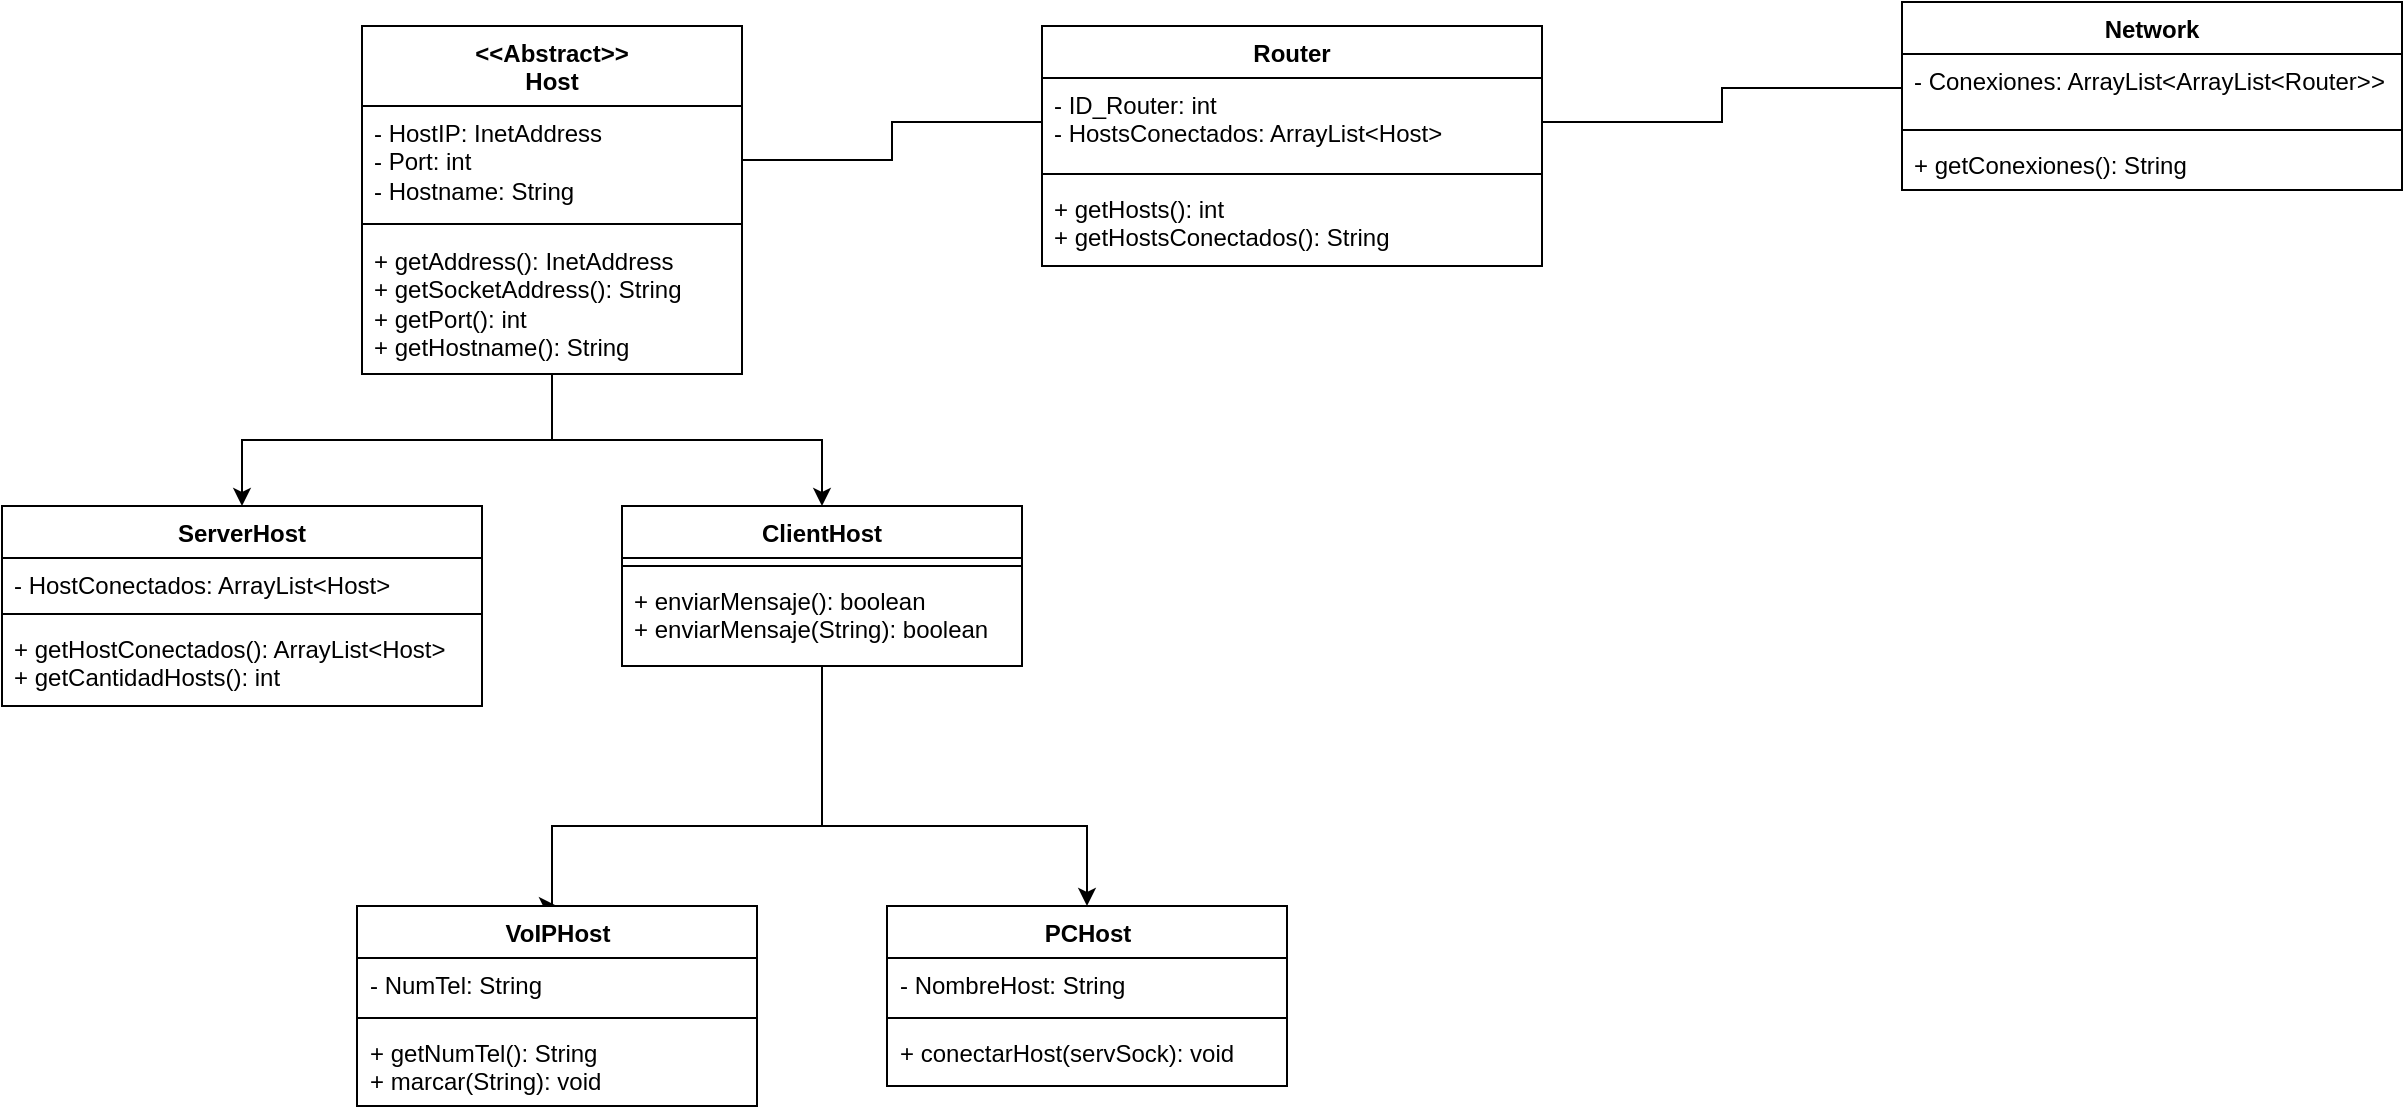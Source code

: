 <mxfile version="28.1.2">
  <diagram name="Page-1" id="_ua-tc9vCiNMp5dRCIal">
    <mxGraphModel dx="1382" dy="872" grid="1" gridSize="10" guides="1" tooltips="1" connect="1" arrows="1" fold="1" page="1" pageScale="1" pageWidth="850" pageHeight="1100" math="0" shadow="0">
      <root>
        <mxCell id="0" />
        <mxCell id="1" parent="0" />
        <mxCell id="sbm1gv4ZaikPsXmlKyeg-27" value="" style="edgeStyle=orthogonalEdgeStyle;rounded=0;orthogonalLoop=1;jettySize=auto;html=1;entryX=0.5;entryY=0;entryDx=0;entryDy=0;" parent="1" source="sbm1gv4ZaikPsXmlKyeg-1" target="sbm1gv4ZaikPsXmlKyeg-9" edge="1">
          <mxGeometry relative="1" as="geometry" />
        </mxCell>
        <mxCell id="sbm1gv4ZaikPsXmlKyeg-1" value="&lt;div&gt;&amp;lt;&amp;lt;Abstract&amp;gt;&amp;gt;&lt;/div&gt;Host" style="swimlane;fontStyle=1;align=center;verticalAlign=top;childLayout=stackLayout;horizontal=1;startSize=40;horizontalStack=0;resizeParent=1;resizeParentMax=0;resizeLast=0;collapsible=1;marginBottom=0;whiteSpace=wrap;html=1;" parent="1" vertex="1">
          <mxGeometry x="340" y="220" width="190" height="174" as="geometry" />
        </mxCell>
        <mxCell id="sbm1gv4ZaikPsXmlKyeg-2" value="- HostIP: InetAddress&lt;div&gt;- Port: int&lt;/div&gt;&lt;div&gt;- Hostname: String&lt;/div&gt;" style="text;strokeColor=none;fillColor=none;align=left;verticalAlign=top;spacingLeft=4;spacingRight=4;overflow=hidden;rotatable=0;points=[[0,0.5],[1,0.5]];portConstraint=eastwest;whiteSpace=wrap;html=1;" parent="sbm1gv4ZaikPsXmlKyeg-1" vertex="1">
          <mxGeometry y="40" width="190" height="54" as="geometry" />
        </mxCell>
        <mxCell id="sbm1gv4ZaikPsXmlKyeg-3" value="" style="line;strokeWidth=1;fillColor=none;align=left;verticalAlign=middle;spacingTop=-1;spacingLeft=3;spacingRight=3;rotatable=0;labelPosition=right;points=[];portConstraint=eastwest;strokeColor=inherit;" parent="sbm1gv4ZaikPsXmlKyeg-1" vertex="1">
          <mxGeometry y="94" width="190" height="10" as="geometry" />
        </mxCell>
        <mxCell id="sbm1gv4ZaikPsXmlKyeg-4" value="+ getAddress(): InetAddress&lt;div&gt;+ getSocketAddress(): String&lt;/div&gt;&lt;div&gt;+ getPort(): int&lt;/div&gt;&lt;div&gt;+ getHostname(): String&lt;/div&gt;" style="text;strokeColor=none;fillColor=none;align=left;verticalAlign=top;spacingLeft=4;spacingRight=4;overflow=hidden;rotatable=0;points=[[0,0.5],[1,0.5]];portConstraint=eastwest;whiteSpace=wrap;html=1;" parent="sbm1gv4ZaikPsXmlKyeg-1" vertex="1">
          <mxGeometry y="104" width="190" height="70" as="geometry" />
        </mxCell>
        <mxCell id="sbm1gv4ZaikPsXmlKyeg-5" value="ServerHost" style="swimlane;fontStyle=1;align=center;verticalAlign=top;childLayout=stackLayout;horizontal=1;startSize=26;horizontalStack=0;resizeParent=1;resizeParentMax=0;resizeLast=0;collapsible=1;marginBottom=0;whiteSpace=wrap;html=1;" parent="1" vertex="1">
          <mxGeometry x="160" y="460" width="240" height="100" as="geometry" />
        </mxCell>
        <mxCell id="sbm1gv4ZaikPsXmlKyeg-6" value="- HostConectados: ArrayList&amp;lt;Host&amp;gt;" style="text;strokeColor=none;fillColor=none;align=left;verticalAlign=top;spacingLeft=4;spacingRight=4;overflow=hidden;rotatable=0;points=[[0,0.5],[1,0.5]];portConstraint=eastwest;whiteSpace=wrap;html=1;" parent="sbm1gv4ZaikPsXmlKyeg-5" vertex="1">
          <mxGeometry y="26" width="240" height="24" as="geometry" />
        </mxCell>
        <mxCell id="sbm1gv4ZaikPsXmlKyeg-7" value="" style="line;strokeWidth=1;fillColor=none;align=left;verticalAlign=middle;spacingTop=-1;spacingLeft=3;spacingRight=3;rotatable=0;labelPosition=right;points=[];portConstraint=eastwest;strokeColor=inherit;" parent="sbm1gv4ZaikPsXmlKyeg-5" vertex="1">
          <mxGeometry y="50" width="240" height="8" as="geometry" />
        </mxCell>
        <mxCell id="sbm1gv4ZaikPsXmlKyeg-8" value="+ getHostConectados(): ArrayList&amp;lt;Host&amp;gt;&lt;div&gt;+ getCantidadHosts(): int&lt;/div&gt;" style="text;strokeColor=none;fillColor=none;align=left;verticalAlign=top;spacingLeft=4;spacingRight=4;overflow=hidden;rotatable=0;points=[[0,0.5],[1,0.5]];portConstraint=eastwest;whiteSpace=wrap;html=1;" parent="sbm1gv4ZaikPsXmlKyeg-5" vertex="1">
          <mxGeometry y="58" width="240" height="42" as="geometry" />
        </mxCell>
        <mxCell id="sbm1gv4ZaikPsXmlKyeg-9" value="ClientHost" style="swimlane;fontStyle=1;align=center;verticalAlign=top;childLayout=stackLayout;horizontal=1;startSize=26;horizontalStack=0;resizeParent=1;resizeParentMax=0;resizeLast=0;collapsible=1;marginBottom=0;whiteSpace=wrap;html=1;" parent="1" vertex="1">
          <mxGeometry x="470" y="460" width="200" height="80" as="geometry" />
        </mxCell>
        <mxCell id="sbm1gv4ZaikPsXmlKyeg-11" value="" style="line;strokeWidth=1;fillColor=none;align=left;verticalAlign=middle;spacingTop=-1;spacingLeft=3;spacingRight=3;rotatable=0;labelPosition=right;points=[];portConstraint=eastwest;strokeColor=inherit;" parent="sbm1gv4ZaikPsXmlKyeg-9" vertex="1">
          <mxGeometry y="26" width="200" height="8" as="geometry" />
        </mxCell>
        <mxCell id="sbm1gv4ZaikPsXmlKyeg-12" value="&lt;div&gt;&lt;span style=&quot;background-color: transparent; color: light-dark(rgb(0, 0, 0), rgb(255, 255, 255));&quot;&gt;+ enviarMensaje(): boolean&lt;/span&gt;&lt;/div&gt;&lt;div&gt;+ enviarMensaje(String): boolean&lt;/div&gt;" style="text;strokeColor=none;fillColor=none;align=left;verticalAlign=top;spacingLeft=4;spacingRight=4;overflow=hidden;rotatable=0;points=[[0,0.5],[1,0.5]];portConstraint=eastwest;whiteSpace=wrap;html=1;" parent="sbm1gv4ZaikPsXmlKyeg-9" vertex="1">
          <mxGeometry y="34" width="200" height="46" as="geometry" />
        </mxCell>
        <mxCell id="sbm1gv4ZaikPsXmlKyeg-13" value="Network" style="swimlane;fontStyle=1;align=center;verticalAlign=top;childLayout=stackLayout;horizontal=1;startSize=26;horizontalStack=0;resizeParent=1;resizeParentMax=0;resizeLast=0;collapsible=1;marginBottom=0;whiteSpace=wrap;html=1;" parent="1" vertex="1">
          <mxGeometry x="1110" y="208" width="250" height="94" as="geometry" />
        </mxCell>
        <mxCell id="sbm1gv4ZaikPsXmlKyeg-14" value="- Conexiones: ArrayList&amp;lt;ArrayList&amp;lt;Router&amp;gt;&amp;gt;" style="text;strokeColor=none;fillColor=none;align=left;verticalAlign=top;spacingLeft=4;spacingRight=4;overflow=hidden;rotatable=0;points=[[0,0.5],[1,0.5]];portConstraint=eastwest;whiteSpace=wrap;html=1;" parent="sbm1gv4ZaikPsXmlKyeg-13" vertex="1">
          <mxGeometry y="26" width="250" height="34" as="geometry" />
        </mxCell>
        <mxCell id="sbm1gv4ZaikPsXmlKyeg-15" value="" style="line;strokeWidth=1;fillColor=none;align=left;verticalAlign=middle;spacingTop=-1;spacingLeft=3;spacingRight=3;rotatable=0;labelPosition=right;points=[];portConstraint=eastwest;strokeColor=inherit;" parent="sbm1gv4ZaikPsXmlKyeg-13" vertex="1">
          <mxGeometry y="60" width="250" height="8" as="geometry" />
        </mxCell>
        <mxCell id="sbm1gv4ZaikPsXmlKyeg-16" value="+ getConexiones(): String" style="text;strokeColor=none;fillColor=none;align=left;verticalAlign=top;spacingLeft=4;spacingRight=4;overflow=hidden;rotatable=0;points=[[0,0.5],[1,0.5]];portConstraint=eastwest;whiteSpace=wrap;html=1;" parent="sbm1gv4ZaikPsXmlKyeg-13" vertex="1">
          <mxGeometry y="68" width="250" height="26" as="geometry" />
        </mxCell>
        <mxCell id="sbm1gv4ZaikPsXmlKyeg-28" style="edgeStyle=orthogonalEdgeStyle;rounded=0;orthogonalLoop=1;jettySize=auto;html=1;exitX=0.5;exitY=0;exitDx=0;exitDy=0;entryX=0.5;entryY=1.014;entryDx=0;entryDy=0;entryPerimeter=0;startArrow=classic;startFill=1;endArrow=none;endFill=0;" parent="1" source="sbm1gv4ZaikPsXmlKyeg-5" target="sbm1gv4ZaikPsXmlKyeg-4" edge="1">
          <mxGeometry relative="1" as="geometry" />
        </mxCell>
        <mxCell id="_wKGAfRrMuPEUUYcMXcG-1" value="Router" style="swimlane;fontStyle=1;align=center;verticalAlign=top;childLayout=stackLayout;horizontal=1;startSize=26;horizontalStack=0;resizeParent=1;resizeParentMax=0;resizeLast=0;collapsible=1;marginBottom=0;whiteSpace=wrap;html=1;" vertex="1" parent="1">
          <mxGeometry x="680" y="220" width="250" height="120" as="geometry" />
        </mxCell>
        <mxCell id="_wKGAfRrMuPEUUYcMXcG-2" value="- ID_Router: int&lt;div&gt;- HostsConectados: ArrayList&amp;lt;Host&amp;gt;&lt;/div&gt;" style="text;strokeColor=none;fillColor=none;align=left;verticalAlign=top;spacingLeft=4;spacingRight=4;overflow=hidden;rotatable=0;points=[[0,0.5],[1,0.5]];portConstraint=eastwest;whiteSpace=wrap;html=1;" vertex="1" parent="_wKGAfRrMuPEUUYcMXcG-1">
          <mxGeometry y="26" width="250" height="44" as="geometry" />
        </mxCell>
        <mxCell id="_wKGAfRrMuPEUUYcMXcG-3" value="" style="line;strokeWidth=1;fillColor=none;align=left;verticalAlign=middle;spacingTop=-1;spacingLeft=3;spacingRight=3;rotatable=0;labelPosition=right;points=[];portConstraint=eastwest;strokeColor=inherit;" vertex="1" parent="_wKGAfRrMuPEUUYcMXcG-1">
          <mxGeometry y="70" width="250" height="8" as="geometry" />
        </mxCell>
        <mxCell id="_wKGAfRrMuPEUUYcMXcG-4" value="+ getHosts(): int&lt;div&gt;+ getHostsConectados(): String&lt;/div&gt;" style="text;strokeColor=none;fillColor=none;align=left;verticalAlign=top;spacingLeft=4;spacingRight=4;overflow=hidden;rotatable=0;points=[[0,0.5],[1,0.5]];portConstraint=eastwest;whiteSpace=wrap;html=1;" vertex="1" parent="_wKGAfRrMuPEUUYcMXcG-1">
          <mxGeometry y="78" width="250" height="42" as="geometry" />
        </mxCell>
        <mxCell id="_wKGAfRrMuPEUUYcMXcG-5" style="edgeStyle=orthogonalEdgeStyle;rounded=0;orthogonalLoop=1;jettySize=auto;html=1;exitX=1;exitY=0.5;exitDx=0;exitDy=0;entryX=0;entryY=0.5;entryDx=0;entryDy=0;endArrow=none;endFill=0;" edge="1" parent="1" source="sbm1gv4ZaikPsXmlKyeg-2" target="_wKGAfRrMuPEUUYcMXcG-2">
          <mxGeometry relative="1" as="geometry" />
        </mxCell>
        <mxCell id="_wKGAfRrMuPEUUYcMXcG-6" style="edgeStyle=orthogonalEdgeStyle;rounded=0;orthogonalLoop=1;jettySize=auto;html=1;exitX=1;exitY=0.5;exitDx=0;exitDy=0;entryX=0;entryY=0.5;entryDx=0;entryDy=0;endArrow=none;endFill=0;" edge="1" parent="1" source="_wKGAfRrMuPEUUYcMXcG-2" target="sbm1gv4ZaikPsXmlKyeg-14">
          <mxGeometry relative="1" as="geometry" />
        </mxCell>
        <mxCell id="_wKGAfRrMuPEUUYcMXcG-16" style="edgeStyle=orthogonalEdgeStyle;rounded=0;orthogonalLoop=1;jettySize=auto;html=1;exitX=0.5;exitY=0;exitDx=0;exitDy=0;entryX=0.5;entryY=1;entryDx=0;entryDy=0;startArrow=classic;startFill=1;endArrow=none;endFill=0;" edge="1" parent="1" source="_wKGAfRrMuPEUUYcMXcG-8" target="sbm1gv4ZaikPsXmlKyeg-9">
          <mxGeometry relative="1" as="geometry">
            <Array as="points">
              <mxPoint x="435" y="620" />
              <mxPoint x="570" y="620" />
            </Array>
          </mxGeometry>
        </mxCell>
        <mxCell id="_wKGAfRrMuPEUUYcMXcG-8" value="VoIPHost" style="swimlane;fontStyle=1;align=center;verticalAlign=top;childLayout=stackLayout;horizontal=1;startSize=26;horizontalStack=0;resizeParent=1;resizeParentMax=0;resizeLast=0;collapsible=1;marginBottom=0;whiteSpace=wrap;html=1;" vertex="1" parent="1">
          <mxGeometry x="337.5" y="660" width="200" height="100" as="geometry" />
        </mxCell>
        <mxCell id="_wKGAfRrMuPEUUYcMXcG-9" value="- NumTel: String" style="text;strokeColor=none;fillColor=none;align=left;verticalAlign=top;spacingLeft=4;spacingRight=4;overflow=hidden;rotatable=0;points=[[0,0.5],[1,0.5]];portConstraint=eastwest;whiteSpace=wrap;html=1;" vertex="1" parent="_wKGAfRrMuPEUUYcMXcG-8">
          <mxGeometry y="26" width="200" height="26" as="geometry" />
        </mxCell>
        <mxCell id="_wKGAfRrMuPEUUYcMXcG-10" value="" style="line;strokeWidth=1;fillColor=none;align=left;verticalAlign=middle;spacingTop=-1;spacingLeft=3;spacingRight=3;rotatable=0;labelPosition=right;points=[];portConstraint=eastwest;strokeColor=inherit;" vertex="1" parent="_wKGAfRrMuPEUUYcMXcG-8">
          <mxGeometry y="52" width="200" height="8" as="geometry" />
        </mxCell>
        <mxCell id="_wKGAfRrMuPEUUYcMXcG-11" value="+ getNumTel(): String&lt;div&gt;+ marcar(String): void&lt;/div&gt;" style="text;strokeColor=none;fillColor=none;align=left;verticalAlign=top;spacingLeft=4;spacingRight=4;overflow=hidden;rotatable=0;points=[[0,0.5],[1,0.5]];portConstraint=eastwest;whiteSpace=wrap;html=1;" vertex="1" parent="_wKGAfRrMuPEUUYcMXcG-8">
          <mxGeometry y="60" width="200" height="40" as="geometry" />
        </mxCell>
        <mxCell id="_wKGAfRrMuPEUUYcMXcG-17" style="edgeStyle=orthogonalEdgeStyle;rounded=0;orthogonalLoop=1;jettySize=auto;html=1;exitX=0.5;exitY=0;exitDx=0;exitDy=0;startArrow=classic;startFill=1;endArrow=none;endFill=0;" edge="1" parent="1" source="_wKGAfRrMuPEUUYcMXcG-12">
          <mxGeometry relative="1" as="geometry">
            <mxPoint x="570" y="590" as="targetPoint" />
            <Array as="points">
              <mxPoint x="700" y="620" />
              <mxPoint x="571" y="620" />
            </Array>
          </mxGeometry>
        </mxCell>
        <mxCell id="_wKGAfRrMuPEUUYcMXcG-12" value="PCHost" style="swimlane;fontStyle=1;align=center;verticalAlign=top;childLayout=stackLayout;horizontal=1;startSize=26;horizontalStack=0;resizeParent=1;resizeParentMax=0;resizeLast=0;collapsible=1;marginBottom=0;whiteSpace=wrap;html=1;" vertex="1" parent="1">
          <mxGeometry x="602.5" y="660" width="200" height="90" as="geometry" />
        </mxCell>
        <mxCell id="_wKGAfRrMuPEUUYcMXcG-13" value="- NombreHost: String" style="text;strokeColor=none;fillColor=none;align=left;verticalAlign=top;spacingLeft=4;spacingRight=4;overflow=hidden;rotatable=0;points=[[0,0.5],[1,0.5]];portConstraint=eastwest;whiteSpace=wrap;html=1;" vertex="1" parent="_wKGAfRrMuPEUUYcMXcG-12">
          <mxGeometry y="26" width="200" height="26" as="geometry" />
        </mxCell>
        <mxCell id="_wKGAfRrMuPEUUYcMXcG-14" value="" style="line;strokeWidth=1;fillColor=none;align=left;verticalAlign=middle;spacingTop=-1;spacingLeft=3;spacingRight=3;rotatable=0;labelPosition=right;points=[];portConstraint=eastwest;strokeColor=inherit;" vertex="1" parent="_wKGAfRrMuPEUUYcMXcG-12">
          <mxGeometry y="52" width="200" height="8" as="geometry" />
        </mxCell>
        <mxCell id="_wKGAfRrMuPEUUYcMXcG-15" value="+ conectarHost(servSock): void" style="text;strokeColor=none;fillColor=none;align=left;verticalAlign=top;spacingLeft=4;spacingRight=4;overflow=hidden;rotatable=0;points=[[0,0.5],[1,0.5]];portConstraint=eastwest;whiteSpace=wrap;html=1;" vertex="1" parent="_wKGAfRrMuPEUUYcMXcG-12">
          <mxGeometry y="60" width="200" height="30" as="geometry" />
        </mxCell>
      </root>
    </mxGraphModel>
  </diagram>
</mxfile>
